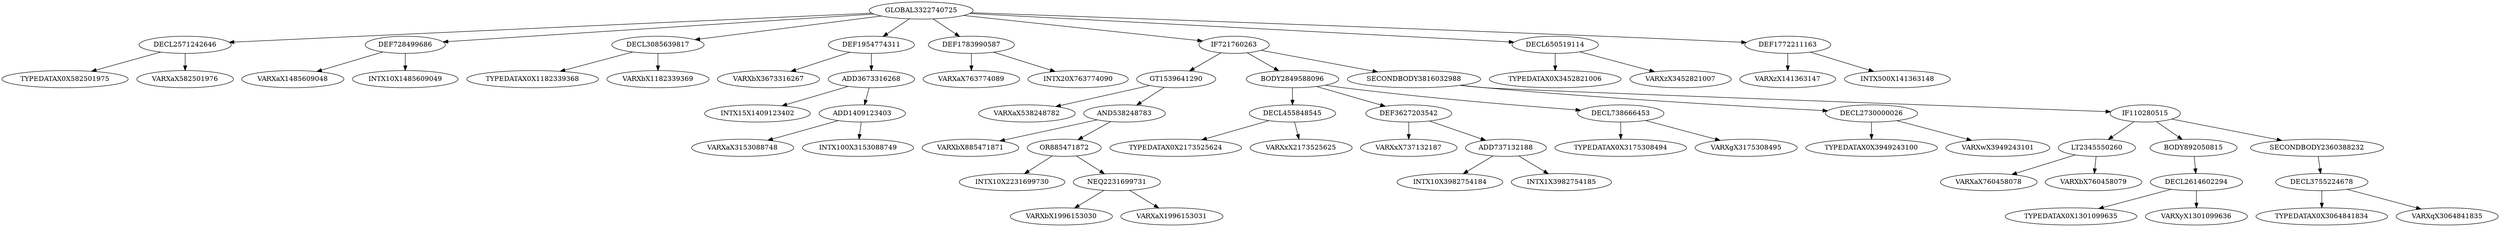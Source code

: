 digraph Arbol{
GLOBAL3322740725 -> DECL2571242646
DECL2571242646 -> TYPEDATAX0X582501975
DECL2571242646 -> VARXaX582501976
GLOBAL3322740725 -> DEF728499686
DEF728499686 -> VARXaX1485609048
DEF728499686 -> INTX10X1485609049
GLOBAL3322740725 -> DECL3085639817
DECL3085639817 -> TYPEDATAX0X1182339368
DECL3085639817 -> VARXbX1182339369
GLOBAL3322740725 -> DEF1954774311
DEF1954774311 -> VARXbX3673316267
DEF1954774311 -> ADD3673316268
ADD3673316268 -> INTX15X1409123402
ADD3673316268 -> ADD1409123403
ADD1409123403 -> VARXaX3153088748
ADD1409123403 -> INTX100X3153088749
GLOBAL3322740725 -> DEF1783990587
DEF1783990587 -> VARXaX763774089
DEF1783990587 -> INTX20X763774090
GLOBAL3322740725 -> IF721760263
IF721760263 -> GT1539641290
GT1539641290 -> VARXaX538248782
GT1539641290 -> AND538248783
AND538248783 -> VARXbX885471871
AND538248783 -> OR885471872
OR885471872 -> INTX10X2231699730
OR885471872 -> NEQ2231699731
NEQ2231699731 -> VARXbX1996153030
NEQ2231699731 -> VARXaX1996153031
IF721760263 -> BODY2849588096
BODY2849588096 -> DECL455848545
DECL455848545 -> TYPEDATAX0X2173525624
DECL455848545 -> VARXxX2173525625
BODY2849588096 -> DEF3627203542
DEF3627203542 -> VARXxX737132187
DEF3627203542 -> ADD737132188
ADD737132188 -> INTX10X3982754184
ADD737132188 -> INTX1X3982754185
BODY2849588096 -> DECL738666453
DECL738666453 -> TYPEDATAX0X3175308494
DECL738666453 -> VARXgX3175308495
IF721760263 -> SECONDBODY3816032988
SECONDBODY3816032988 -> DECL2730000026
DECL2730000026 -> TYPEDATAX0X3949243100
DECL2730000026 -> VARXwX3949243101
SECONDBODY3816032988 -> IF110280515
IF110280515 -> LT2345550260
LT2345550260 -> VARXaX760458078
LT2345550260 -> VARXbX760458079
IF110280515 -> BODY892050815
BODY892050815 -> DECL2614602294
DECL2614602294 -> TYPEDATAX0X1301099635
DECL2614602294 -> VARXyX1301099636
IF110280515 -> SECONDBODY2360388232
SECONDBODY2360388232 -> DECL3755224678
DECL3755224678 -> TYPEDATAX0X3064841834
DECL3755224678 -> VARXqX3064841835
GLOBAL3322740725 -> DECL650519114
DECL650519114 -> TYPEDATAX0X3452821006
DECL650519114 -> VARXzX3452821007
GLOBAL3322740725 -> DEF1772211163
DEF1772211163 -> VARXzX141363147
DEF1772211163 -> INTX500X141363148

}